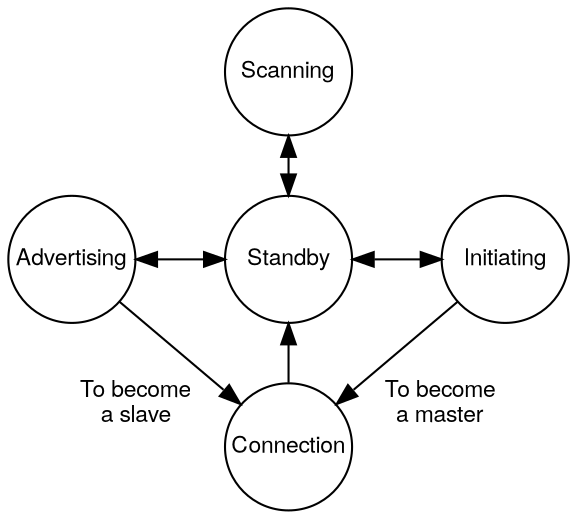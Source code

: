   digraph main_flow {
  	graph[nodesep=0.6, ranksep=0.4]

   Sb [fontsize=11.0,shape=circle,fixedsize=true,width=0.85,fontname="Helvetica Neue",label="Standby"]
 	A [fontsize=11.0,shape=circle,fixedsize=true,width=0.85,fontname="Helvetica Neue",label="Advertising"]
 	S [fontsize=11.0,shape=circle,fixedsize=true,width=0.85,fontname="Helvetica Neue",label="Scanning"]
 	I [fontsize=11.0,shape=circle,fixedsize=true,width=0.85,fontname="Helvetica Neue",label="Initiating"]
 	C [fontsize=11.0,shape=circle,fixedsize=true,width=0.85,fontname="Helvetica Neue",label="Connection"]

 	{
 		rank=same; Sb; A; I;
 	}

 	S -> Sb [dir=both];
 	A -> Sb [dir=both];
 	Sb -> I [dir=both];
 	A -> C [fontsize=11.0,labeldistance=5,labelangle=40,headlabel="To become\na slave",fontname = "Helvetica Neue"];
 	I -> C [fontsize=11.0,labeldistance=5,labelangle=-40,headlabel="To become\na master",fontname = "Helvetica Neue"];
 	C -> Sb;
}
